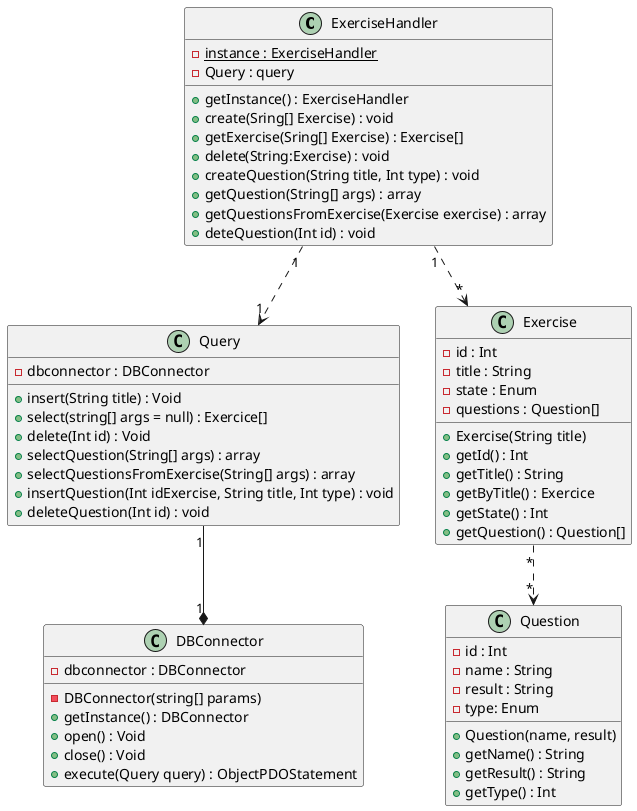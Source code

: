 @startuml
class ExerciseHandler{
    {static} -instance : ExerciseHandler 
    -Query : query
    +getInstance() : ExerciseHandler
    +create(Sring[] Exercise) : void 
    +getExercise(Sring[] Exercise) : Exercise[]
    +delete(String:Exercise) : void
    +createQuestion(String title, Int type) : void
    +getQuestion(String[] args) : array
    +getQuestionsFromExercise(Exercise exercise) : array
    +deteQuestion(Int id) : void 
}
class Query{
    -dbconnector : DBConnector
    +insert(String title) : Void
    +select(string[] args = null) : Exercice[]
    +delete(Int id) : Void
    +selectQuestion(String[] args) : array
    +selectQuestionsFromExercise(String[] args) : array
    +insertQuestion(Int idExercise, String title, Int type) : void
    +deleteQuestion(Int id) : void
}
class Exercise{
    -id : Int
    -title : String
    -state : Enum
    -questions : Question[]
    +Exercise(String title) 
    +getId() : Int
    +getTitle() : String
    +getByTitle() : Exercice
    +getState() : Int 
    +getQuestion() : Question[]
}
class DBConnector {
    -dbconnector : DBConnector
    -DBConnector(string[] params)
    +getInstance() : DBConnector
    +open() : Void
    +close() : Void
    +execute(Query query) : ObjectPDOStatement
}
class Question{
    -id : Int
    -name : String
    -result : String
    -type: Enum
    +Question(name, result)
    +getName() : String
    +getResult() : String
    +getType() : Int
}

ExerciseHandler "1" ..> "1" Query 
Query "1" --* "1" DBConnector 
ExerciseHandler "1" ..> "*" Exercise 
Exercise "*" ..> "*" Question 
@enduml